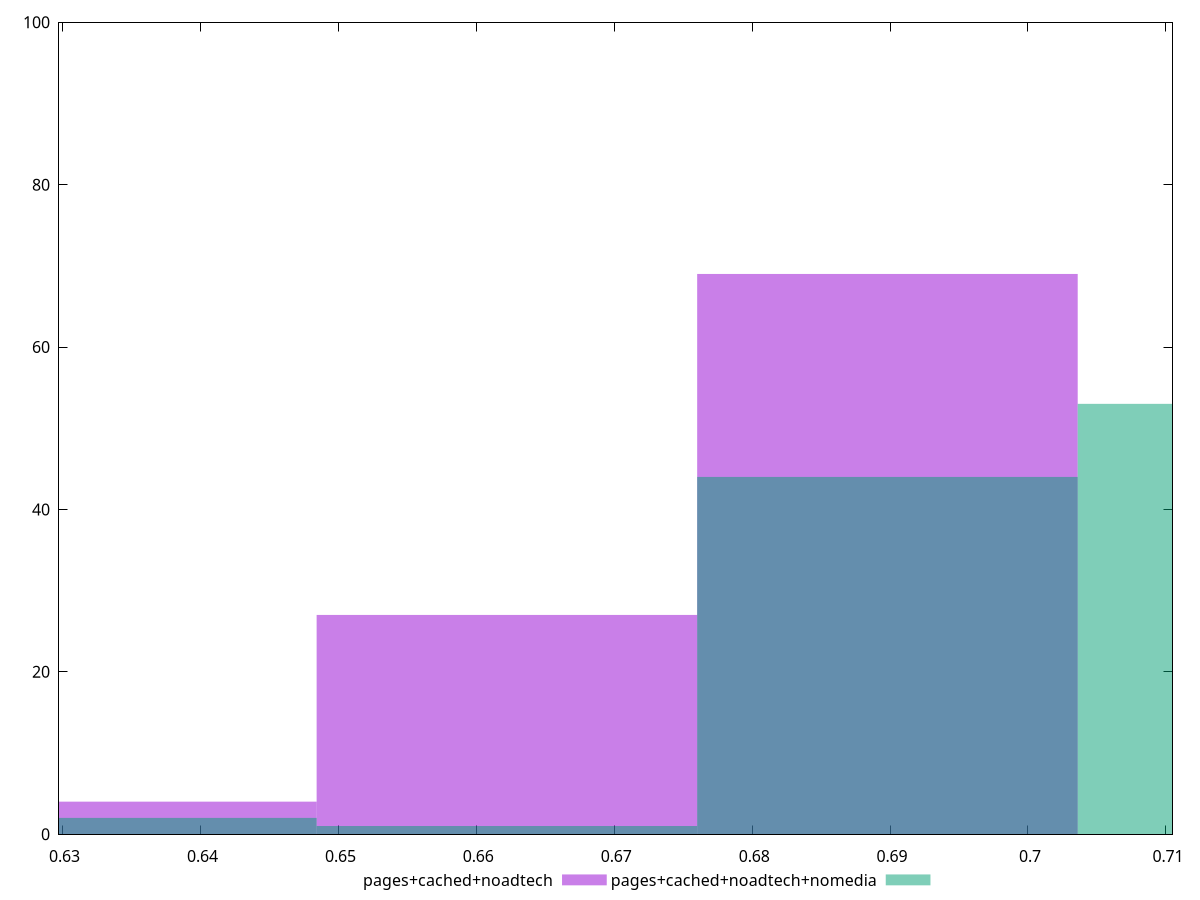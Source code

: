 reset

$pagesCachedNoadtech <<EOF
0.6622161396069101 27
0.689808478757198 69
0.6346238004566221 4
EOF

$pagesCachedNoadtechNomedia <<EOF
0.6622161396069101 1
0.7174008179074859 53
0.689808478757198 44
0.6346238004566221 2
EOF

set key outside below
set boxwidth 0.027592339150287918
set xrange [0.6297399614697364:0.7104778511166379]
set yrange [0:100]
set trange [0:100]
set style fill transparent solid 0.5 noborder
set terminal svg size 640, 500 enhanced background rgb 'white'
set output "report_00018_2021-02-10T15-25-16.877Z/meta/pScore/comparison/histogram/2_vs_3.svg"

plot $pagesCachedNoadtech title "pages+cached+noadtech" with boxes, \
     $pagesCachedNoadtechNomedia title "pages+cached+noadtech+nomedia" with boxes

reset
